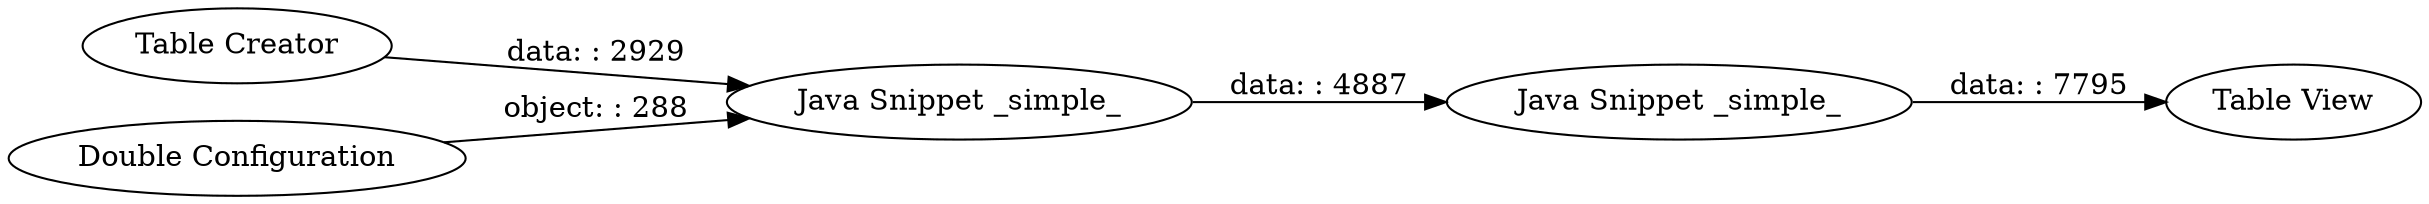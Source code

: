 digraph {
	"-6877267753718240296_3" [label="Table Creator"]
	"-6877267753718240296_2" [label="Double Configuration"]
	"-6877267753718240296_1" [label="Java Snippet _simple_"]
	"-6877267753718240296_5" [label="Table View"]
	"-6877267753718240296_4" [label="Java Snippet _simple_"]
	"-6877267753718240296_3" -> "-6877267753718240296_1" [label="data: : 2929"]
	"-6877267753718240296_4" -> "-6877267753718240296_5" [label="data: : 7795"]
	"-6877267753718240296_2" -> "-6877267753718240296_1" [label="object: : 288"]
	"-6877267753718240296_1" -> "-6877267753718240296_4" [label="data: : 4887"]
	rankdir=LR
}
